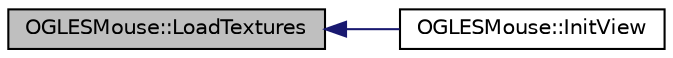 digraph "OGLESMouse::LoadTextures"
{
  edge [fontname="Helvetica",fontsize="10",labelfontname="Helvetica",labelfontsize="10"];
  node [fontname="Helvetica",fontsize="10",shape=record];
  rankdir="LR";
  Node1 [label="OGLESMouse::LoadTextures",height=0.2,width=0.4,color="black", fillcolor="grey75", style="filled", fontcolor="black"];
  Node1 -> Node2 [dir="back",color="midnightblue",fontsize="10",style="solid",fontname="Helvetica"];
  Node2 [label="OGLESMouse::InitView",height=0.2,width=0.4,color="black", fillcolor="white", style="filled",URL="$class_o_g_l_e_s_mouse.html#a7d4f2e1c7844acca97df76bcc11589b0"];
}
